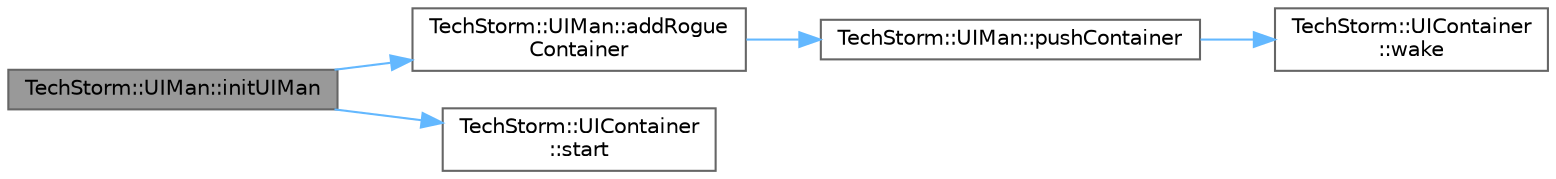 digraph "TechStorm::UIMan::initUIMan"
{
 // LATEX_PDF_SIZE
  bgcolor="transparent";
  edge [fontname=Helvetica,fontsize=10,labelfontname=Helvetica,labelfontsize=10];
  node [fontname=Helvetica,fontsize=10,shape=box,height=0.2,width=0.4];
  rankdir="LR";
  Node1 [id="Node000001",label="TechStorm::UIMan::initUIMan",height=0.2,width=0.4,color="gray40", fillcolor="grey60", style="filled", fontcolor="black",tooltip=" "];
  Node1 -> Node2 [id="edge1_Node000001_Node000002",color="steelblue1",style="solid",tooltip=" "];
  Node2 [id="Node000002",label="TechStorm::UIMan::addRogue\lContainer",height=0.2,width=0.4,color="grey40", fillcolor="white", style="filled",URL="$class_tech_storm_1_1_u_i_man.html#a5e1c0ab83ea889227028b3bc28c997c8",tooltip=" "];
  Node2 -> Node3 [id="edge2_Node000002_Node000003",color="steelblue1",style="solid",tooltip=" "];
  Node3 [id="Node000003",label="TechStorm::UIMan::pushContainer",height=0.2,width=0.4,color="grey40", fillcolor="white", style="filled",URL="$class_tech_storm_1_1_u_i_man.html#a9e07766736605e2a741c1d95f5e1ad45",tooltip=" "];
  Node3 -> Node4 [id="edge3_Node000003_Node000004",color="steelblue1",style="solid",tooltip=" "];
  Node4 [id="Node000004",label="TechStorm::UIContainer\l::wake",height=0.2,width=0.4,color="grey40", fillcolor="white", style="filled",URL="$class_tech_storm_1_1_u_i_container.html#a7374f26736a23f7cb0cf3a39003d5b33",tooltip=" "];
  Node1 -> Node5 [id="edge4_Node000001_Node000005",color="steelblue1",style="solid",tooltip=" "];
  Node5 [id="Node000005",label="TechStorm::UIContainer\l::start",height=0.2,width=0.4,color="grey40", fillcolor="white", style="filled",URL="$class_tech_storm_1_1_u_i_container.html#a7ee6840fd9a1cf1cba9398ec65858c74",tooltip=" "];
}
